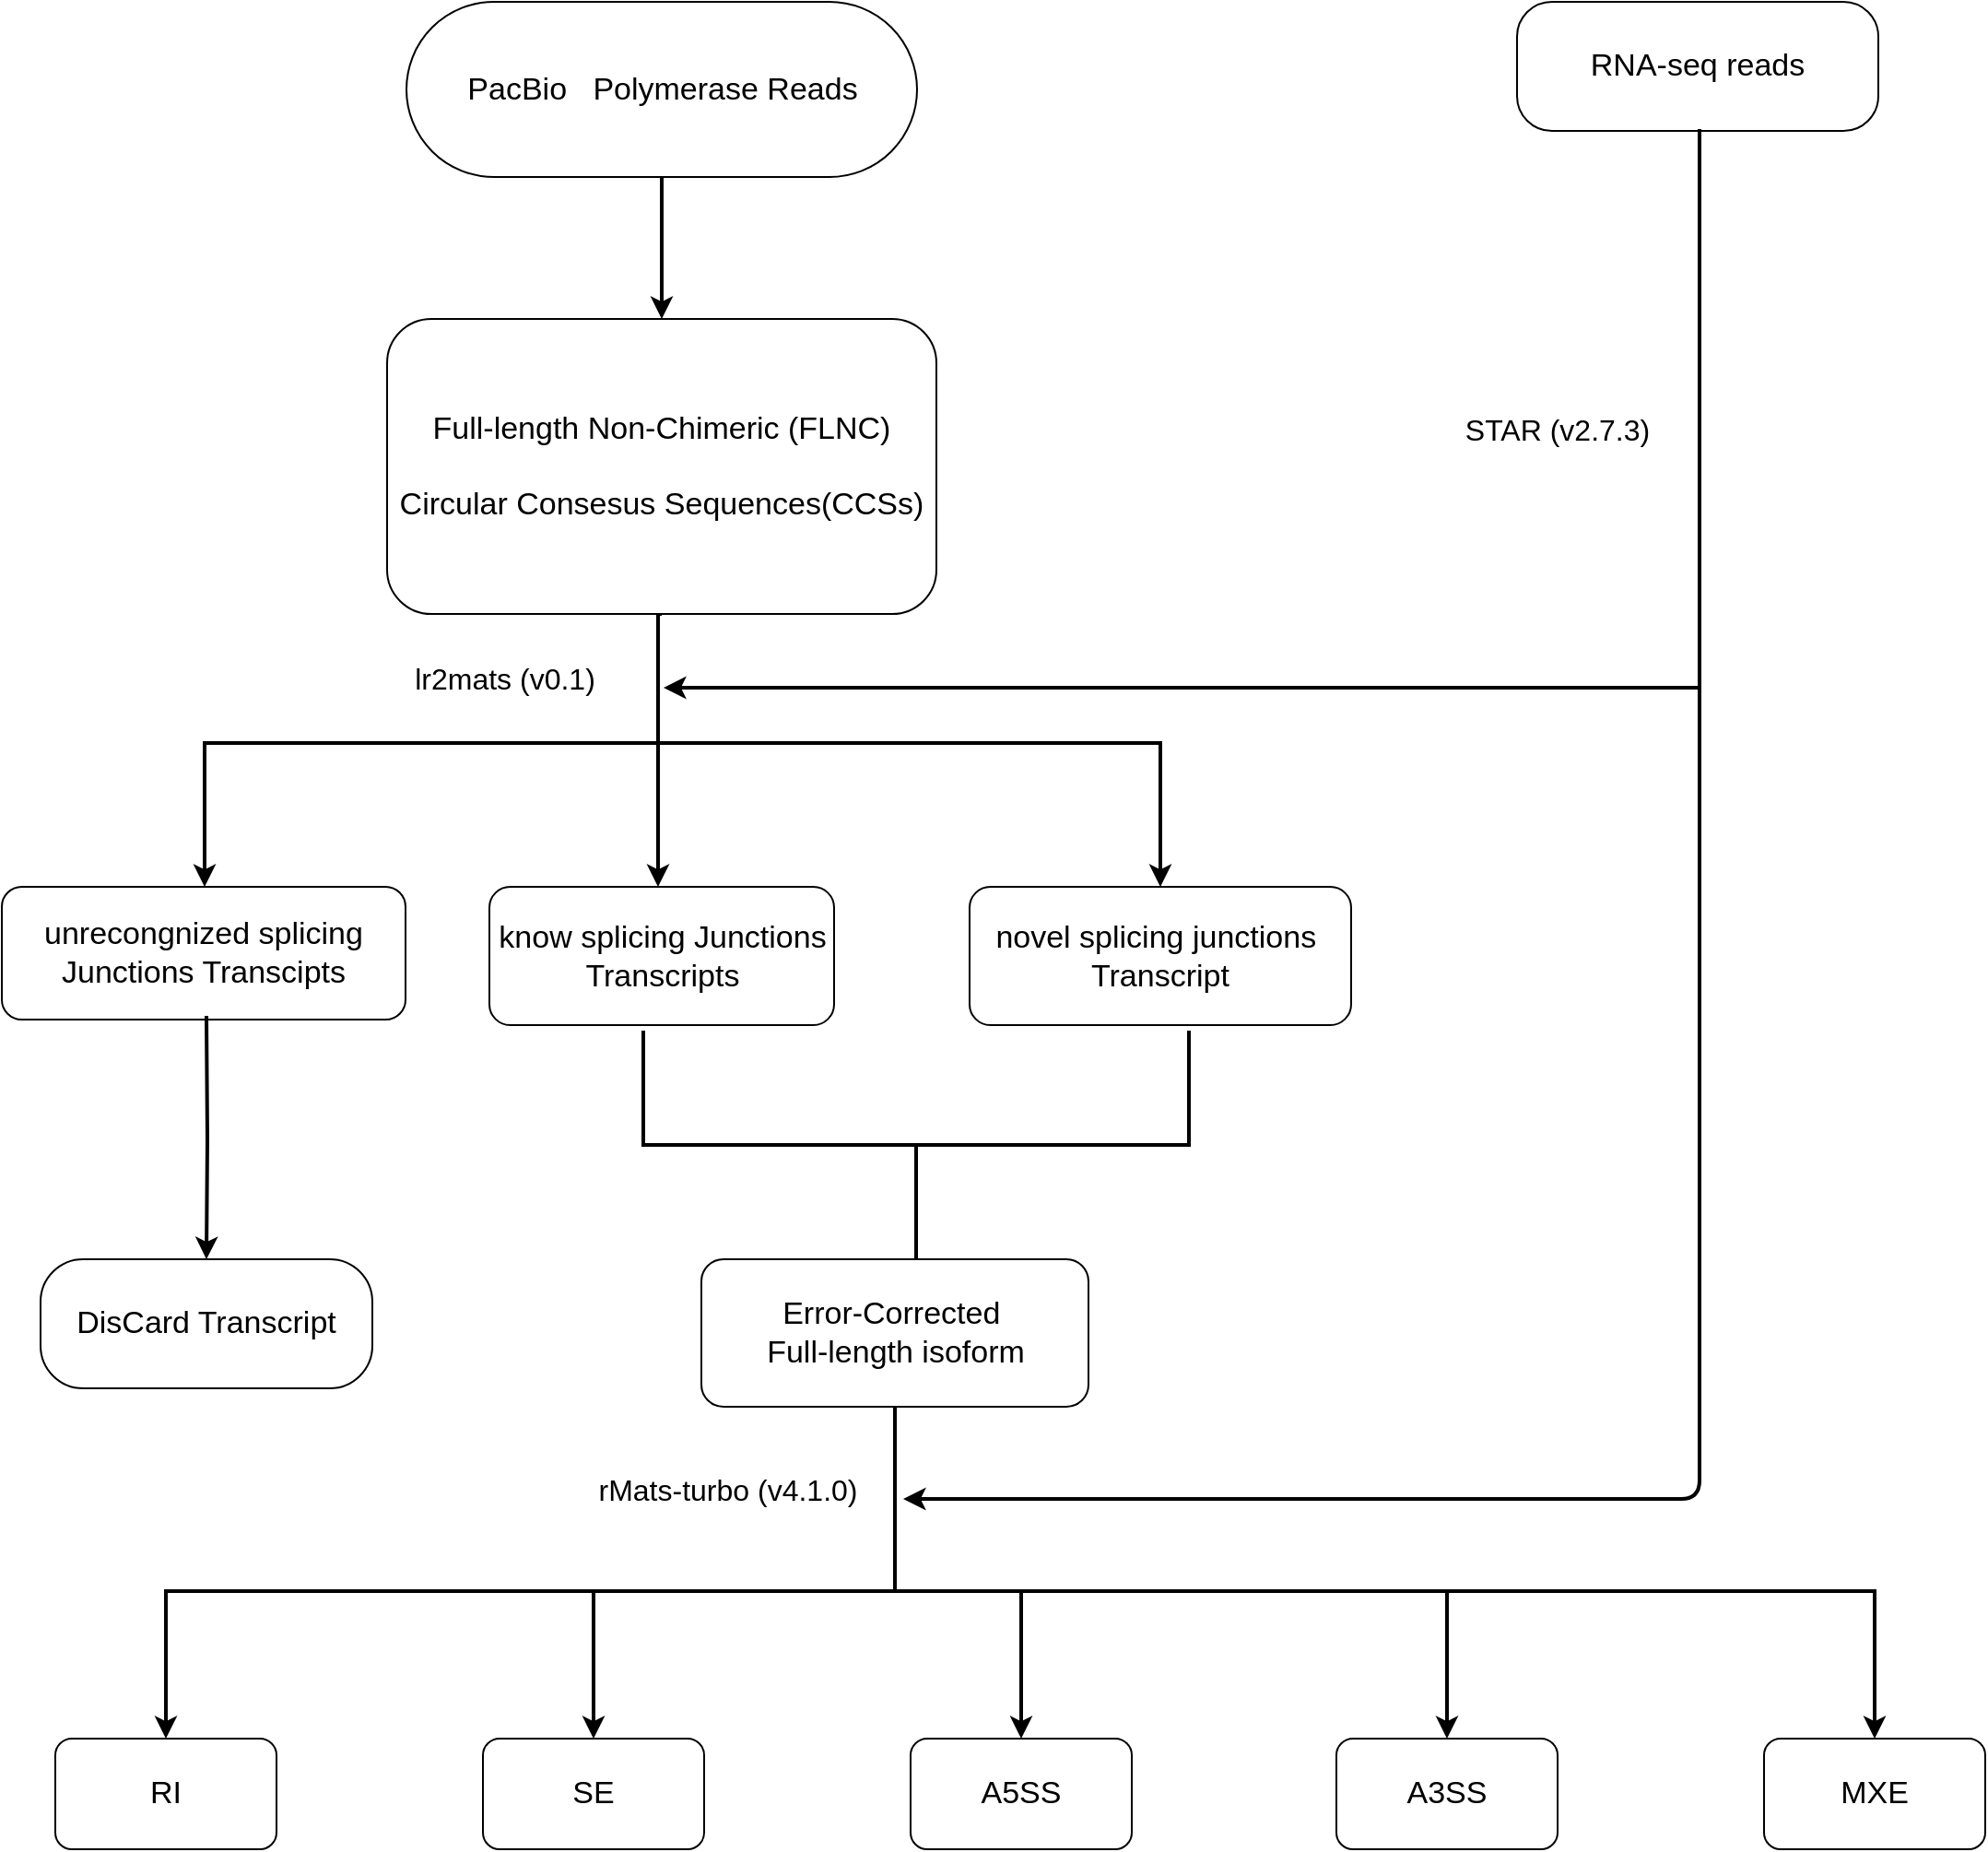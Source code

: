 <mxGraphModel dx="2196" dy="797" grid="1" gridSize="10" guides="1" tooltips="1" connect="1" arrows="1" fold="1" page="1" pageScale="1" pageWidth="827" pageHeight="1169" background="#FFFFFF"><root><mxCell id="0"/><mxCell id="1" parent="0"/><mxCell id="2" value="&lt;span&gt;&lt;font style=&quot;font-size: 17px&quot;&gt;PacBio&amp;nbsp; &amp;nbsp;Polymerase Reads&lt;/font&gt;&lt;/span&gt;" style="rounded=1;whiteSpace=wrap;html=1;arcSize=50;flipV=0;fillColor=#FFFFFF;flipH=1;" parent="1" vertex="1"><mxGeometry x="-559.5" y="98" width="277" height="95" as="geometry"/></mxCell><mxCell id="28" style="edgeStyle=orthogonalEdgeStyle;rounded=0;html=1;jettySize=auto;orthogonalLoop=1;strokeWidth=2;" parent="1" source="3" target="19" edge="1"><mxGeometry relative="1" as="geometry"><Array as="points"><mxPoint x="-423" y="500"/><mxPoint x="-669" y="500"/></Array></mxGeometry></mxCell><mxCell id="32" style="edgeStyle=orthogonalEdgeStyle;rounded=0;html=1;exitX=0.5;exitY=1;entryX=0.5;entryY=0;jettySize=auto;orthogonalLoop=1;strokeWidth=2;" parent="1" source="3" target="15" edge="1"><mxGeometry relative="1" as="geometry"><Array as="points"><mxPoint x="-423" y="500"/><mxPoint x="-150" y="500"/></Array></mxGeometry></mxCell><mxCell id="66" style="edgeStyle=orthogonalEdgeStyle;rounded=0;html=1;jettySize=auto;orthogonalLoop=1;textOpacity=80;strokeWidth=2;" parent="1" edge="1"><mxGeometry relative="1" as="geometry"><mxPoint x="-423" y="430" as="sourcePoint"/><mxPoint x="-423" y="578" as="targetPoint"/><Array as="points"><mxPoint x="-423" y="500"/><mxPoint x="-423" y="500"/></Array></mxGeometry></mxCell><mxCell id="3" value="&lt;font style=&quot;font-size: 17px&quot;&gt;Full-length Non-Chimeric (FLNC)&lt;/font&gt;&lt;div style=&quot;font-size: 17px&quot;&gt;&lt;font style=&quot;font-size: 17px&quot;&gt;&lt;br&gt;&lt;/font&gt;&lt;/div&gt;&lt;div style=&quot;font-size: 17px&quot;&gt;&lt;font style=&quot;font-size: 17px&quot;&gt;Circular Consesus Sequences(CCSs)&lt;/font&gt;&lt;/div&gt;" style="rounded=1;whiteSpace=wrap;html=1;flipV=1;fillColor=#FFFFFF;" parent="1" vertex="1"><mxGeometry x="-570.0" y="270" width="298" height="160" as="geometry"/></mxCell><mxCell id="4" value="&lt;span&gt;&lt;font style=&quot;font-size: 17px&quot;&gt;RNA-seq reads&lt;/font&gt;&lt;/span&gt;" style="rounded=1;whiteSpace=wrap;html=1;arcSize=27;fillColor=#FFFFFF;flipH=1;flipV=0;" parent="1" vertex="1"><mxGeometry x="43" y="98" width="196" height="70" as="geometry"/></mxCell><mxCell id="60" style="edgeStyle=orthogonalEdgeStyle;rounded=0;html=1;jettySize=auto;orthogonalLoop=1;strokeWidth=2;" parent="1" source="9" target="22" edge="1"><mxGeometry relative="1" as="geometry"><Array as="points"><mxPoint x="-294" y="960"/><mxPoint x="-690" y="960"/></Array></mxGeometry></mxCell><mxCell id="61" style="edgeStyle=orthogonalEdgeStyle;rounded=0;html=1;jettySize=auto;orthogonalLoop=1;strokeWidth=2;" parent="1" source="9" target="50" edge="1"><mxGeometry relative="1" as="geometry"><Array as="points"><mxPoint x="-294" y="960"/><mxPoint x="-458" y="960"/></Array></mxGeometry></mxCell><mxCell id="62" style="edgeStyle=orthogonalEdgeStyle;rounded=0;html=1;entryX=0.5;entryY=0;jettySize=auto;orthogonalLoop=1;strokeWidth=2;" parent="1" source="9" target="52" edge="1"><mxGeometry relative="1" as="geometry"><Array as="points"><mxPoint x="-294" y="960"/><mxPoint x="-226" y="960"/></Array></mxGeometry></mxCell><mxCell id="63" style="edgeStyle=orthogonalEdgeStyle;rounded=0;html=1;jettySize=auto;orthogonalLoop=1;strokeWidth=2;" parent="1" source="9" target="54" edge="1"><mxGeometry relative="1" as="geometry"><Array as="points"><mxPoint x="-294" y="960"/><mxPoint x="5" y="960"/></Array></mxGeometry></mxCell><mxCell id="64" style="edgeStyle=orthogonalEdgeStyle;rounded=0;html=1;jettySize=auto;orthogonalLoop=1;strokeWidth=2;" parent="1" source="9" target="56" edge="1"><mxGeometry relative="1" as="geometry"><Array as="points"><mxPoint x="-294" y="960"/><mxPoint x="237" y="960"/></Array></mxGeometry></mxCell><mxCell id="9" value="&lt;font style=&quot;font-size: 17px&quot;&gt;Error-Corrected&amp;nbsp;&lt;/font&gt;&lt;div style=&quot;font-size: 17px&quot;&gt;&lt;font style=&quot;font-size: 17px&quot;&gt;Full-length isoform&lt;/font&gt;&lt;/div&gt;" style="rounded=1;whiteSpace=wrap;html=1;flipH=1;fillColor=#FFFFFF;" parent="1" vertex="1"><mxGeometry x="-399.5" y="780" width="210" height="80" as="geometry"/></mxCell><mxCell id="38" style="edgeStyle=orthogonalEdgeStyle;rounded=0;html=1;jettySize=auto;orthogonalLoop=1;exitX=0.5;exitY=1;exitPerimeter=0;strokeWidth=2;" parent="1" source="4" edge="1"><mxGeometry relative="1" as="geometry"><mxPoint x="-420" y="470" as="targetPoint"/><mxPoint x="142" y="190" as="sourcePoint"/><Array as="points"><mxPoint x="142" y="470"/></Array></mxGeometry></mxCell><mxCell id="15" value="&lt;font style=&quot;font-size: 17px&quot;&gt;novel splicing junctions&amp;nbsp;&lt;/font&gt;&lt;div style=&quot;font-size: 17px&quot;&gt;&lt;font style=&quot;font-size: 17px&quot;&gt;Transcript&lt;/font&gt;&lt;/div&gt;" style="rounded=1;whiteSpace=wrap;html=1;flipV=1;fillColor=#FFFFFF;" parent="1" vertex="1"><mxGeometry x="-254" y="578.0" width="207" height="75" as="geometry"/></mxCell><mxCell id="12" value="&lt;span&gt;&lt;font style=&quot;font-size: 17px&quot;&gt;know splicing Junctions Transcripts&lt;/font&gt;&lt;/span&gt;" style="rounded=1;whiteSpace=wrap;html=1;flipV=1;fillColor=#FFFFFF;" parent="1" vertex="1"><mxGeometry x="-514.5" y="578" width="187" height="75" as="geometry"/></mxCell><mxCell id="19" value="&lt;span&gt;&lt;font style=&quot;font-size: 17px&quot;&gt;unrecongnized splicing Junctions Transcipts&lt;/font&gt;&lt;/span&gt;" style="rounded=1;whiteSpace=wrap;html=1;flipV=1;fillColor=#FFFFFF;" parent="1" vertex="1"><mxGeometry x="-779" y="578" width="219" height="72" as="geometry"/></mxCell><mxCell id="46" style="edgeStyle=orthogonalEdgeStyle;rounded=0;html=1;entryX=0.5;entryY=0;jettySize=auto;orthogonalLoop=1;strokeWidth=2;" parent="1" target="41" edge="1"><mxGeometry relative="1" as="geometry"><mxPoint x="-668" y="648" as="sourcePoint"/></mxGeometry></mxCell><mxCell id="22" value="&lt;font style=&quot;font-size: 17px&quot;&gt;RI&lt;/font&gt;" style="rounded=1;whiteSpace=wrap;html=1;fillColor=#FFFFFF;" parent="1" vertex="1"><mxGeometry x="-750" y="1040" width="120" height="60" as="geometry"/></mxCell><mxCell id="37" value="" style="endArrow=classic;html=1;strokeWidth=2;" parent="1" edge="1"><mxGeometry width="50" height="50" relative="1" as="geometry"><mxPoint x="142" y="470" as="sourcePoint"/><mxPoint x="-290" y="910" as="targetPoint"/><Array as="points"><mxPoint x="142" y="910"/></Array></mxGeometry></mxCell><mxCell id="41" value="&lt;span&gt;&lt;font style=&quot;font-size: 17px&quot;&gt;DisCard Transcript&lt;/font&gt;&lt;/span&gt;" style="rounded=1;whiteSpace=wrap;html=1;arcSize=33;flipH=1;fillColor=#FFFFFF;" parent="1" vertex="1"><mxGeometry x="-758" y="780" width="180" height="70" as="geometry"/></mxCell><mxCell id="50" value="&lt;font style=&quot;font-size: 17px&quot;&gt;SE&lt;/font&gt;" style="rounded=1;whiteSpace=wrap;html=1;fillColor=#FFFFFF;" parent="1" vertex="1"><mxGeometry x="-518" y="1040" width="120" height="60" as="geometry"/></mxCell><mxCell id="52" value="&lt;font style=&quot;font-size: 17px&quot;&gt;A5SS&lt;/font&gt;" style="rounded=1;whiteSpace=wrap;html=1;fillColor=#FFFFFF;" parent="1" vertex="1"><mxGeometry x="-286" y="1040" width="120" height="60" as="geometry"/></mxCell><mxCell id="53" value="RI" style="text;html=1;strokeColor=none;fillColor=none;align=center;verticalAlign=middle;whiteSpace=wrap;rounded=0;" parent="1" vertex="1"><mxGeometry x="-53" y="1070" width="40" height="20" as="geometry"/></mxCell><mxCell id="54" value="&lt;font style=&quot;font-size: 17px&quot;&gt;A3SS&lt;/font&gt;" style="rounded=1;whiteSpace=wrap;html=1;fillColor=#FFFFFF;" parent="1" vertex="1"><mxGeometry x="-55" y="1040" width="120" height="60" as="geometry"/></mxCell><mxCell id="55" value="RI" style="text;html=1;strokeColor=none;fillColor=none;align=center;verticalAlign=middle;whiteSpace=wrap;rounded=0;" parent="1" vertex="1"><mxGeometry x="208" y="1070" width="40" height="20" as="geometry"/></mxCell><mxCell id="56" value="&lt;font style=&quot;font-size: 17px&quot;&gt;MXE&lt;/font&gt;" style="rounded=1;whiteSpace=wrap;html=1;fillColor=#FFFFFF;" parent="1" vertex="1"><mxGeometry x="177" y="1040" width="120" height="60" as="geometry"/></mxCell><mxCell id="65" value="" style="shape=mxgraph.flowchart.annotation_2;whiteSpace=wrap;html=1;fillColor=#ffffff;strokeColor=#000000;strokeWidth=2;rotation=-90;" parent="1" vertex="1"><mxGeometry x="-345" y="570" width="124" height="296" as="geometry"/></mxCell><mxCell id="68" value="lr2mats (v0.1)" style="text;html=1;strokeColor=none;fillColor=none;align=center;verticalAlign=middle;whiteSpace=wrap;rounded=0;fontSize=16;fontColor=#000000;" parent="1" vertex="1"><mxGeometry x="-591" y="450" width="170" height="30" as="geometry"/></mxCell><mxCell id="69" value="rMats-turbo (v4.1.0)" style="text;html=1;strokeColor=none;fillColor=none;align=center;verticalAlign=middle;whiteSpace=wrap;rounded=0;fontSize=16;fontColor=#000000;" parent="1" vertex="1"><mxGeometry x="-470" y="890" width="170" height="30" as="geometry"/></mxCell><mxCell id="73" value="STAR (v2.7.3)" style="text;html=1;strokeColor=none;fillColor=none;align=center;verticalAlign=middle;whiteSpace=wrap;rounded=0;fontSize=16;fontColor=#000000;" parent="1" vertex="1"><mxGeometry x="5" y="320" width="120" height="20" as="geometry"/></mxCell><mxCell id="75" value="" style="endArrow=classic;html=1;strokeWidth=2;exitX=0.5;exitY=1;" parent="1" source="2" target="3" edge="1"><mxGeometry width="50" height="50" relative="1" as="geometry"><mxPoint x="-520" y="260" as="sourcePoint"/><mxPoint x="-470" y="210" as="targetPoint"/></mxGeometry></mxCell></root></mxGraphModel>